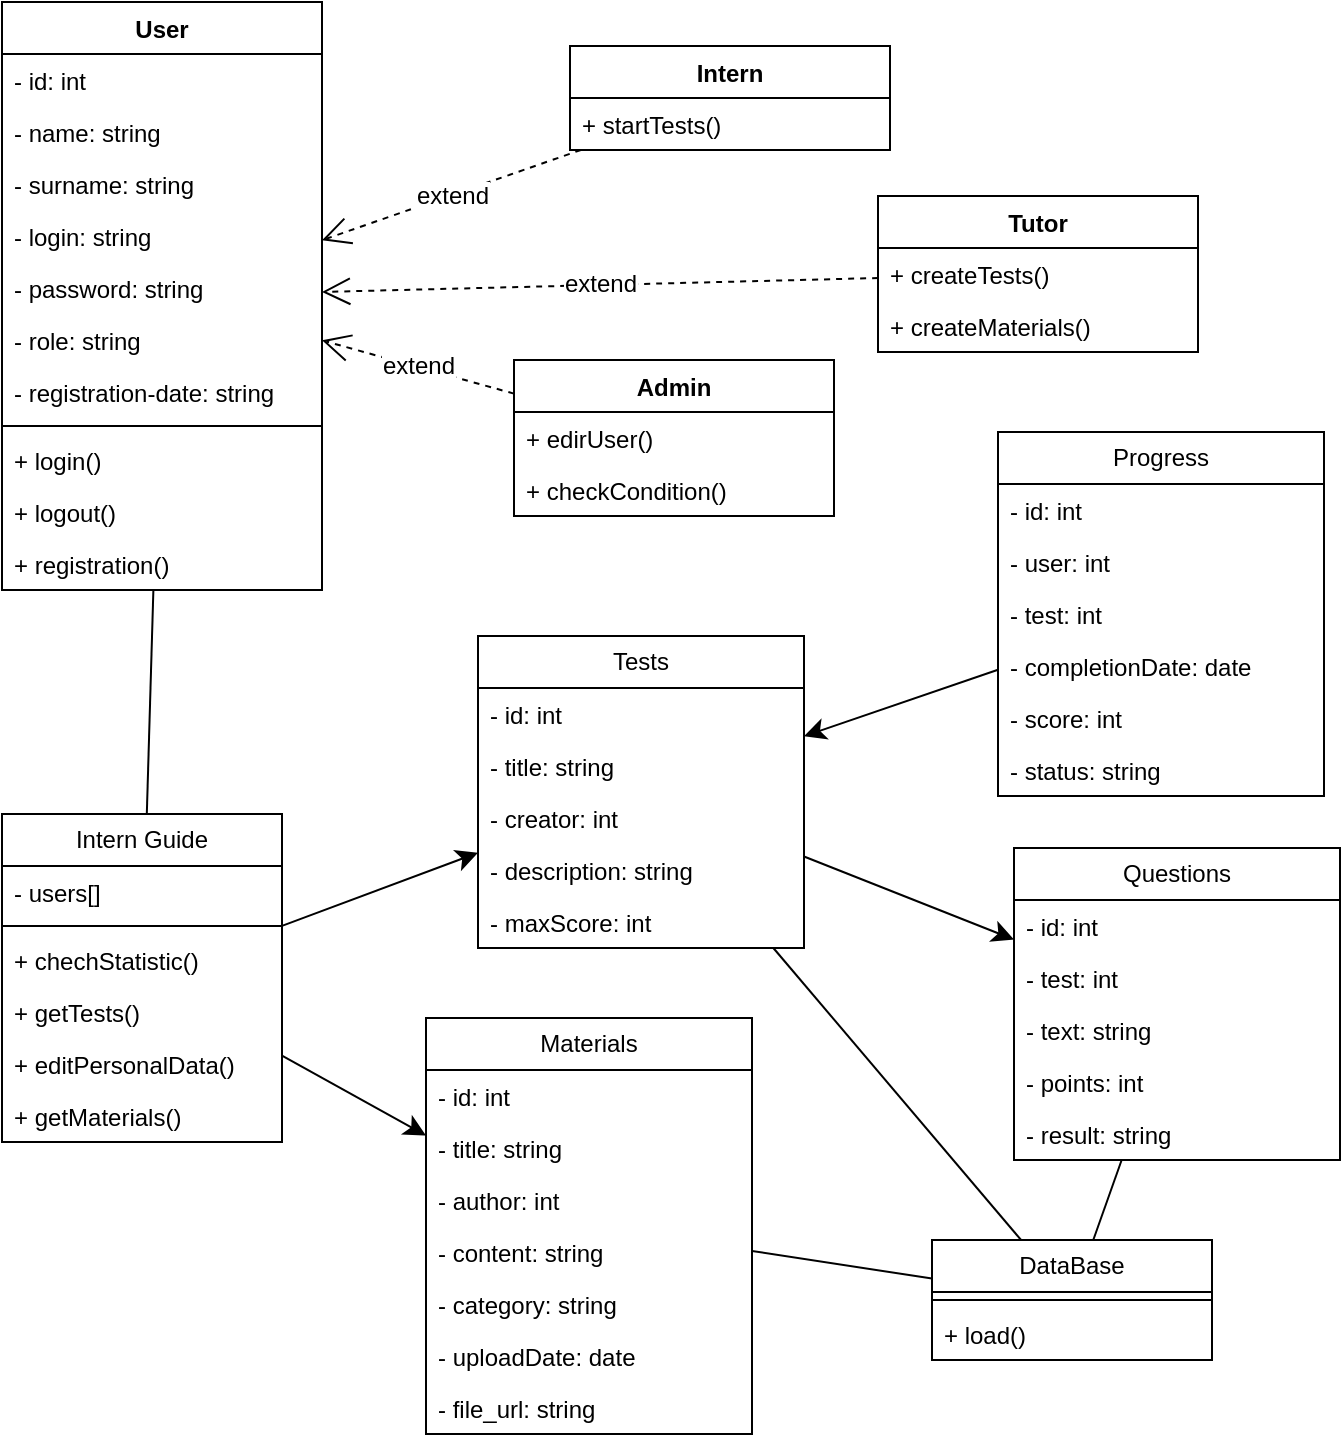 <mxfile version="27.1.4">
  <diagram name="Страница — 1" id="VITqMJHGawG_AV4IwLpY">
    <mxGraphModel dx="1314" dy="820" grid="0" gridSize="10" guides="1" tooltips="1" connect="1" arrows="1" fold="1" page="0" pageScale="1" pageWidth="827" pageHeight="1169" math="0" shadow="0">
      <root>
        <mxCell id="0" />
        <mxCell id="1" parent="0" />
        <mxCell id="oMOa3SXm_goFEWfaKYYf-68" style="edgeStyle=none;shape=connector;curved=1;rounded=0;orthogonalLoop=1;jettySize=auto;html=1;strokeColor=default;align=center;verticalAlign=middle;fontFamily=Helvetica;fontSize=12;fontColor=default;labelBackgroundColor=default;startFill=0;startSize=8;endArrow=none;endSize=8;" parent="1" source="oMOa3SXm_goFEWfaKYYf-75" target="oMOa3SXm_goFEWfaKYYf-40" edge="1">
          <mxGeometry relative="1" as="geometry">
            <mxPoint x="110.378" y="541" as="sourcePoint" />
          </mxGeometry>
        </mxCell>
        <mxCell id="oMOa3SXm_goFEWfaKYYf-27" value="Intern" style="swimlane;fontStyle=1;align=center;verticalAlign=top;childLayout=stackLayout;horizontal=1;startSize=26;horizontalStack=0;resizeParent=1;resizeParentMax=0;resizeLast=0;collapsible=1;marginBottom=0;whiteSpace=wrap;html=1;fontFamily=Helvetica;fontSize=12;fontColor=default;labelBackgroundColor=default;" parent="1" vertex="1">
          <mxGeometry x="63" y="230" width="160" height="52" as="geometry" />
        </mxCell>
        <mxCell id="ETJlWLN0DnFLkwmhsG7N-11" value="+ startTests()" style="text;strokeColor=none;fillColor=none;align=left;verticalAlign=top;spacingLeft=4;spacingRight=4;overflow=hidden;rotatable=0;points=[[0,0.5],[1,0.5]];portConstraint=eastwest;whiteSpace=wrap;html=1;fontFamily=Helvetica;fontSize=12;fontColor=default;labelBackgroundColor=default;" vertex="1" parent="oMOa3SXm_goFEWfaKYYf-27">
          <mxGeometry y="26" width="160" height="26" as="geometry" />
        </mxCell>
        <mxCell id="oMOa3SXm_goFEWfaKYYf-69" style="shape=connector;rounded=0;orthogonalLoop=1;jettySize=auto;html=1;strokeColor=default;align=center;verticalAlign=middle;fontFamily=Helvetica;fontSize=12;fontColor=default;labelBackgroundColor=default;startFill=0;startSize=8;endArrow=classic;endSize=8;endFill=1;" parent="1" source="oMOa3SXm_goFEWfaKYYf-40" target="oMOa3SXm_goFEWfaKYYf-58" edge="1">
          <mxGeometry relative="1" as="geometry" />
        </mxCell>
        <mxCell id="oMOa3SXm_goFEWfaKYYf-40" value="Intern Guide" style="swimlane;fontStyle=0;childLayout=stackLayout;horizontal=1;startSize=26;fillColor=none;horizontalStack=0;resizeParent=1;resizeParentMax=0;resizeLast=0;collapsible=1;marginBottom=0;whiteSpace=wrap;html=1;fontFamily=Helvetica;fontSize=12;fontColor=default;labelBackgroundColor=default;" parent="1" vertex="1">
          <mxGeometry x="-221" y="614" width="140" height="164" as="geometry" />
        </mxCell>
        <mxCell id="oMOa3SXm_goFEWfaKYYf-41" value="- users[]" style="text;strokeColor=none;fillColor=none;align=left;verticalAlign=top;spacingLeft=4;spacingRight=4;overflow=hidden;rotatable=0;points=[[0,0.5],[1,0.5]];portConstraint=eastwest;whiteSpace=wrap;html=1;fontFamily=Helvetica;fontSize=12;fontColor=default;labelBackgroundColor=default;" parent="oMOa3SXm_goFEWfaKYYf-40" vertex="1">
          <mxGeometry y="26" width="140" height="26" as="geometry" />
        </mxCell>
        <mxCell id="oMOa3SXm_goFEWfaKYYf-88" value="" style="line;strokeWidth=1;fillColor=none;align=left;verticalAlign=middle;spacingTop=-1;spacingLeft=3;spacingRight=3;rotatable=0;labelPosition=right;points=[];portConstraint=eastwest;strokeColor=inherit;fontFamily=Helvetica;fontSize=12;fontColor=default;labelBackgroundColor=default;" parent="oMOa3SXm_goFEWfaKYYf-40" vertex="1">
          <mxGeometry y="52" width="140" height="8" as="geometry" />
        </mxCell>
        <mxCell id="oMOa3SXm_goFEWfaKYYf-43" value="+ chechStatistic()" style="text;strokeColor=none;fillColor=none;align=left;verticalAlign=top;spacingLeft=4;spacingRight=4;overflow=hidden;rotatable=0;points=[[0,0.5],[1,0.5]];portConstraint=eastwest;whiteSpace=wrap;html=1;fontFamily=Helvetica;fontSize=12;fontColor=default;labelBackgroundColor=default;" parent="oMOa3SXm_goFEWfaKYYf-40" vertex="1">
          <mxGeometry y="60" width="140" height="26" as="geometry" />
        </mxCell>
        <mxCell id="oMOa3SXm_goFEWfaKYYf-45" value="+ getTests()" style="text;strokeColor=none;fillColor=none;align=left;verticalAlign=top;spacingLeft=4;spacingRight=4;overflow=hidden;rotatable=0;points=[[0,0.5],[1,0.5]];portConstraint=eastwest;whiteSpace=wrap;html=1;fontFamily=Helvetica;fontSize=12;fontColor=default;labelBackgroundColor=default;" parent="oMOa3SXm_goFEWfaKYYf-40" vertex="1">
          <mxGeometry y="86" width="140" height="26" as="geometry" />
        </mxCell>
        <mxCell id="tyJ0cd-NtEXDI8dohUUs-2" value="+ editPersonalData()" style="text;strokeColor=none;fillColor=none;align=left;verticalAlign=top;spacingLeft=4;spacingRight=4;overflow=hidden;rotatable=0;points=[[0,0.5],[1,0.5]];portConstraint=eastwest;whiteSpace=wrap;html=1;fontFamily=Helvetica;fontSize=12;fontColor=default;labelBackgroundColor=default;" parent="oMOa3SXm_goFEWfaKYYf-40" vertex="1">
          <mxGeometry y="112" width="140" height="26" as="geometry" />
        </mxCell>
        <mxCell id="ADmvLrewiLONtdfHCUF5-1" value="+ getMaterials()" style="text;strokeColor=none;fillColor=none;align=left;verticalAlign=top;spacingLeft=4;spacingRight=4;overflow=hidden;rotatable=0;points=[[0,0.5],[1,0.5]];portConstraint=eastwest;whiteSpace=wrap;html=1;fontFamily=Helvetica;fontSize=12;fontColor=default;labelBackgroundColor=default;" parent="oMOa3SXm_goFEWfaKYYf-40" vertex="1">
          <mxGeometry y="138" width="140" height="26" as="geometry" />
        </mxCell>
        <mxCell id="oMOa3SXm_goFEWfaKYYf-52" value="DataBase" style="swimlane;fontStyle=0;childLayout=stackLayout;horizontal=1;startSize=26;fillColor=none;horizontalStack=0;resizeParent=1;resizeParentMax=0;resizeLast=0;collapsible=1;marginBottom=0;whiteSpace=wrap;html=1;fontFamily=Helvetica;fontSize=12;fontColor=default;labelBackgroundColor=default;" parent="1" vertex="1">
          <mxGeometry x="244" y="827" width="140" height="60" as="geometry" />
        </mxCell>
        <mxCell id="oMOa3SXm_goFEWfaKYYf-90" value="" style="line;strokeWidth=1;fillColor=none;align=left;verticalAlign=middle;spacingTop=-1;spacingLeft=3;spacingRight=3;rotatable=0;labelPosition=right;points=[];portConstraint=eastwest;strokeColor=inherit;fontFamily=Helvetica;fontSize=12;fontColor=default;labelBackgroundColor=default;" parent="oMOa3SXm_goFEWfaKYYf-52" vertex="1">
          <mxGeometry y="26" width="140" height="8" as="geometry" />
        </mxCell>
        <mxCell id="oMOa3SXm_goFEWfaKYYf-54" value="+ load()" style="text;strokeColor=none;fillColor=none;align=left;verticalAlign=top;spacingLeft=4;spacingRight=4;overflow=hidden;rotatable=0;points=[[0,0.5],[1,0.5]];portConstraint=eastwest;whiteSpace=wrap;html=1;fontFamily=Helvetica;fontSize=12;fontColor=default;labelBackgroundColor=default;" parent="oMOa3SXm_goFEWfaKYYf-52" vertex="1">
          <mxGeometry y="34" width="140" height="26" as="geometry" />
        </mxCell>
        <mxCell id="oMOa3SXm_goFEWfaKYYf-58" value="Tests" style="swimlane;fontStyle=0;childLayout=stackLayout;horizontal=1;startSize=26;fillColor=none;horizontalStack=0;resizeParent=1;resizeParentMax=0;resizeLast=0;collapsible=1;marginBottom=0;whiteSpace=wrap;html=1;fontFamily=Helvetica;fontSize=12;fontColor=default;labelBackgroundColor=default;" parent="1" vertex="1">
          <mxGeometry x="17" y="525" width="163" height="156" as="geometry" />
        </mxCell>
        <mxCell id="ADmvLrewiLONtdfHCUF5-20" value="- id: int" style="text;strokeColor=none;fillColor=none;align=left;verticalAlign=top;spacingLeft=4;spacingRight=4;overflow=hidden;rotatable=0;points=[[0,0.5],[1,0.5]];portConstraint=eastwest;whiteSpace=wrap;html=1;fontFamily=Helvetica;fontSize=12;fontColor=default;labelBackgroundColor=default;" parent="oMOa3SXm_goFEWfaKYYf-58" vertex="1">
          <mxGeometry y="26" width="163" height="26" as="geometry" />
        </mxCell>
        <mxCell id="oMOa3SXm_goFEWfaKYYf-59" value="- title: string" style="text;strokeColor=none;fillColor=none;align=left;verticalAlign=top;spacingLeft=4;spacingRight=4;overflow=hidden;rotatable=0;points=[[0,0.5],[1,0.5]];portConstraint=eastwest;whiteSpace=wrap;html=1;fontFamily=Helvetica;fontSize=12;fontColor=default;labelBackgroundColor=default;" parent="oMOa3SXm_goFEWfaKYYf-58" vertex="1">
          <mxGeometry y="52" width="163" height="26" as="geometry" />
        </mxCell>
        <mxCell id="ADmvLrewiLONtdfHCUF5-19" value="- creator: int" style="text;strokeColor=none;fillColor=none;align=left;verticalAlign=top;spacingLeft=4;spacingRight=4;overflow=hidden;rotatable=0;points=[[0,0.5],[1,0.5]];portConstraint=eastwest;whiteSpace=wrap;html=1;fontFamily=Helvetica;fontSize=12;fontColor=default;labelBackgroundColor=default;" parent="oMOa3SXm_goFEWfaKYYf-58" vertex="1">
          <mxGeometry y="78" width="163" height="26" as="geometry" />
        </mxCell>
        <mxCell id="oMOa3SXm_goFEWfaKYYf-60" value="- description: string" style="text;strokeColor=none;fillColor=none;align=left;verticalAlign=top;spacingLeft=4;spacingRight=4;overflow=hidden;rotatable=0;points=[[0,0.5],[1,0.5]];portConstraint=eastwest;whiteSpace=wrap;html=1;fontFamily=Helvetica;fontSize=12;fontColor=default;labelBackgroundColor=default;" parent="oMOa3SXm_goFEWfaKYYf-58" vertex="1">
          <mxGeometry y="104" width="163" height="26" as="geometry" />
        </mxCell>
        <mxCell id="oMOa3SXm_goFEWfaKYYf-61" value="- maxScore: int" style="text;strokeColor=none;fillColor=none;align=left;verticalAlign=top;spacingLeft=4;spacingRight=4;overflow=hidden;rotatable=0;points=[[0,0.5],[1,0.5]];portConstraint=eastwest;whiteSpace=wrap;html=1;fontFamily=Helvetica;fontSize=12;fontColor=default;labelBackgroundColor=default;" parent="oMOa3SXm_goFEWfaKYYf-58" vertex="1">
          <mxGeometry y="130" width="163" height="26" as="geometry" />
        </mxCell>
        <mxCell id="oMOa3SXm_goFEWfaKYYf-64" value="extend" style="endArrow=open;endSize=12;dashed=1;html=1;rounded=0;strokeColor=default;align=center;verticalAlign=middle;fontFamily=Helvetica;fontSize=12;fontColor=default;labelBackgroundColor=default;edgeStyle=none;curved=1;" parent="1" source="oMOa3SXm_goFEWfaKYYf-27" target="oMOa3SXm_goFEWfaKYYf-75" edge="1">
          <mxGeometry width="160" relative="1" as="geometry">
            <mxPoint x="248" y="402" as="sourcePoint" />
            <mxPoint x="181" y="464.517" as="targetPoint" />
          </mxGeometry>
        </mxCell>
        <mxCell id="oMOa3SXm_goFEWfaKYYf-75" value="User" style="swimlane;fontStyle=1;align=center;verticalAlign=top;childLayout=stackLayout;horizontal=1;startSize=26;horizontalStack=0;resizeParent=1;resizeParentMax=0;resizeLast=0;collapsible=1;marginBottom=0;whiteSpace=wrap;html=1;fontFamily=Helvetica;fontSize=12;fontColor=default;labelBackgroundColor=default;" parent="1" vertex="1">
          <mxGeometry x="-221" y="208" width="160" height="294" as="geometry" />
        </mxCell>
        <mxCell id="oMOa3SXm_goFEWfaKYYf-83" value="- id: int" style="text;strokeColor=none;fillColor=none;align=left;verticalAlign=top;spacingLeft=4;spacingRight=4;overflow=hidden;rotatable=0;points=[[0,0.5],[1,0.5]];portConstraint=eastwest;whiteSpace=wrap;html=1;fontFamily=Helvetica;fontSize=12;fontColor=default;labelBackgroundColor=default;" parent="oMOa3SXm_goFEWfaKYYf-75" vertex="1">
          <mxGeometry y="26" width="160" height="26" as="geometry" />
        </mxCell>
        <mxCell id="oMOa3SXm_goFEWfaKYYf-84" value="- name: string" style="text;strokeColor=none;fillColor=none;align=left;verticalAlign=top;spacingLeft=4;spacingRight=4;overflow=hidden;rotatable=0;points=[[0,0.5],[1,0.5]];portConstraint=eastwest;whiteSpace=wrap;html=1;fontFamily=Helvetica;fontSize=12;fontColor=default;labelBackgroundColor=default;" parent="oMOa3SXm_goFEWfaKYYf-75" vertex="1">
          <mxGeometry y="52" width="160" height="26" as="geometry" />
        </mxCell>
        <mxCell id="tyJ0cd-NtEXDI8dohUUs-1" value="- surname: string" style="text;strokeColor=none;fillColor=none;align=left;verticalAlign=top;spacingLeft=4;spacingRight=4;overflow=hidden;rotatable=0;points=[[0,0.5],[1,0.5]];portConstraint=eastwest;whiteSpace=wrap;html=1;fontFamily=Helvetica;fontSize=12;fontColor=default;labelBackgroundColor=default;" parent="oMOa3SXm_goFEWfaKYYf-75" vertex="1">
          <mxGeometry y="78" width="160" height="26" as="geometry" />
        </mxCell>
        <mxCell id="oMOa3SXm_goFEWfaKYYf-85" value="- login: string" style="text;strokeColor=none;fillColor=none;align=left;verticalAlign=top;spacingLeft=4;spacingRight=4;overflow=hidden;rotatable=0;points=[[0,0.5],[1,0.5]];portConstraint=eastwest;whiteSpace=wrap;html=1;fontFamily=Helvetica;fontSize=12;fontColor=default;labelBackgroundColor=default;" parent="oMOa3SXm_goFEWfaKYYf-75" vertex="1">
          <mxGeometry y="104" width="160" height="26" as="geometry" />
        </mxCell>
        <mxCell id="oMOa3SXm_goFEWfaKYYf-86" value="- password: string" style="text;strokeColor=none;fillColor=none;align=left;verticalAlign=top;spacingLeft=4;spacingRight=4;overflow=hidden;rotatable=0;points=[[0,0.5],[1,0.5]];portConstraint=eastwest;whiteSpace=wrap;html=1;fontFamily=Helvetica;fontSize=12;fontColor=default;labelBackgroundColor=default;" parent="oMOa3SXm_goFEWfaKYYf-75" vertex="1">
          <mxGeometry y="130" width="160" height="26" as="geometry" />
        </mxCell>
        <mxCell id="ETJlWLN0DnFLkwmhsG7N-2" value="- role: string" style="text;strokeColor=none;fillColor=none;align=left;verticalAlign=top;spacingLeft=4;spacingRight=4;overflow=hidden;rotatable=0;points=[[0,0.5],[1,0.5]];portConstraint=eastwest;whiteSpace=wrap;html=1;fontFamily=Helvetica;fontSize=12;fontColor=default;labelBackgroundColor=default;" vertex="1" parent="oMOa3SXm_goFEWfaKYYf-75">
          <mxGeometry y="156" width="160" height="26" as="geometry" />
        </mxCell>
        <mxCell id="ETJlWLN0DnFLkwmhsG7N-1" value="- registration-date: string" style="text;strokeColor=none;fillColor=none;align=left;verticalAlign=top;spacingLeft=4;spacingRight=4;overflow=hidden;rotatable=0;points=[[0,0.5],[1,0.5]];portConstraint=eastwest;whiteSpace=wrap;html=1;fontFamily=Helvetica;fontSize=12;fontColor=default;labelBackgroundColor=default;" vertex="1" parent="oMOa3SXm_goFEWfaKYYf-75">
          <mxGeometry y="182" width="160" height="26" as="geometry" />
        </mxCell>
        <mxCell id="oMOa3SXm_goFEWfaKYYf-77" value="" style="line;strokeWidth=1;fillColor=none;align=left;verticalAlign=middle;spacingTop=-1;spacingLeft=3;spacingRight=3;rotatable=0;labelPosition=right;points=[];portConstraint=eastwest;strokeColor=inherit;fontFamily=Helvetica;fontSize=12;fontColor=default;labelBackgroundColor=default;" parent="oMOa3SXm_goFEWfaKYYf-75" vertex="1">
          <mxGeometry y="208" width="160" height="8" as="geometry" />
        </mxCell>
        <mxCell id="oMOa3SXm_goFEWfaKYYf-78" value="+ login()" style="text;strokeColor=none;fillColor=none;align=left;verticalAlign=top;spacingLeft=4;spacingRight=4;overflow=hidden;rotatable=0;points=[[0,0.5],[1,0.5]];portConstraint=eastwest;whiteSpace=wrap;html=1;fontFamily=Helvetica;fontSize=12;fontColor=default;labelBackgroundColor=default;" parent="oMOa3SXm_goFEWfaKYYf-75" vertex="1">
          <mxGeometry y="216" width="160" height="26" as="geometry" />
        </mxCell>
        <mxCell id="oMOa3SXm_goFEWfaKYYf-87" value="+ logout()" style="text;strokeColor=none;fillColor=none;align=left;verticalAlign=top;spacingLeft=4;spacingRight=4;overflow=hidden;rotatable=0;points=[[0,0.5],[1,0.5]];portConstraint=eastwest;whiteSpace=wrap;html=1;fontFamily=Helvetica;fontSize=12;fontColor=default;labelBackgroundColor=default;" parent="oMOa3SXm_goFEWfaKYYf-75" vertex="1">
          <mxGeometry y="242" width="160" height="26" as="geometry" />
        </mxCell>
        <mxCell id="ETJlWLN0DnFLkwmhsG7N-7" value="+ registration()" style="text;strokeColor=none;fillColor=none;align=left;verticalAlign=top;spacingLeft=4;spacingRight=4;overflow=hidden;rotatable=0;points=[[0,0.5],[1,0.5]];portConstraint=eastwest;whiteSpace=wrap;html=1;fontFamily=Helvetica;fontSize=12;fontColor=default;labelBackgroundColor=default;" vertex="1" parent="oMOa3SXm_goFEWfaKYYf-75">
          <mxGeometry y="268" width="160" height="26" as="geometry" />
        </mxCell>
        <mxCell id="ADmvLrewiLONtdfHCUF5-2" value="&lt;span style=&quot;text-align: left;&quot;&gt;Materials&lt;/span&gt;" style="swimlane;fontStyle=0;childLayout=stackLayout;horizontal=1;startSize=26;fillColor=none;horizontalStack=0;resizeParent=1;resizeParentMax=0;resizeLast=0;collapsible=1;marginBottom=0;whiteSpace=wrap;html=1;fontFamily=Helvetica;fontSize=12;fontColor=default;labelBackgroundColor=default;" parent="1" vertex="1">
          <mxGeometry x="-9" y="716" width="163" height="208" as="geometry" />
        </mxCell>
        <mxCell id="ADmvLrewiLONtdfHCUF5-25" value="- id: int" style="text;strokeColor=none;fillColor=none;align=left;verticalAlign=top;spacingLeft=4;spacingRight=4;overflow=hidden;rotatable=0;points=[[0,0.5],[1,0.5]];portConstraint=eastwest;whiteSpace=wrap;html=1;fontFamily=Helvetica;fontSize=12;fontColor=default;labelBackgroundColor=default;" parent="ADmvLrewiLONtdfHCUF5-2" vertex="1">
          <mxGeometry y="26" width="163" height="26" as="geometry" />
        </mxCell>
        <mxCell id="ETJlWLN0DnFLkwmhsG7N-17" value="- title: string" style="text;strokeColor=none;fillColor=none;align=left;verticalAlign=top;spacingLeft=4;spacingRight=4;overflow=hidden;rotatable=0;points=[[0,0.5],[1,0.5]];portConstraint=eastwest;whiteSpace=wrap;html=1;fontFamily=Helvetica;fontSize=12;fontColor=default;labelBackgroundColor=default;" vertex="1" parent="ADmvLrewiLONtdfHCUF5-2">
          <mxGeometry y="52" width="163" height="26" as="geometry" />
        </mxCell>
        <mxCell id="ADmvLrewiLONtdfHCUF5-3" value="- author: int" style="text;strokeColor=none;fillColor=none;align=left;verticalAlign=top;spacingLeft=4;spacingRight=4;overflow=hidden;rotatable=0;points=[[0,0.5],[1,0.5]];portConstraint=eastwest;whiteSpace=wrap;html=1;fontFamily=Helvetica;fontSize=12;fontColor=default;labelBackgroundColor=default;" parent="ADmvLrewiLONtdfHCUF5-2" vertex="1">
          <mxGeometry y="78" width="163" height="26" as="geometry" />
        </mxCell>
        <mxCell id="ADmvLrewiLONtdfHCUF5-4" value="- content: string" style="text;strokeColor=none;fillColor=none;align=left;verticalAlign=top;spacingLeft=4;spacingRight=4;overflow=hidden;rotatable=0;points=[[0,0.5],[1,0.5]];portConstraint=eastwest;whiteSpace=wrap;html=1;fontFamily=Helvetica;fontSize=12;fontColor=default;labelBackgroundColor=default;" parent="ADmvLrewiLONtdfHCUF5-2" vertex="1">
          <mxGeometry y="104" width="163" height="26" as="geometry" />
        </mxCell>
        <mxCell id="ADmvLrewiLONtdfHCUF5-5" value="- category: string" style="text;strokeColor=none;fillColor=none;align=left;verticalAlign=top;spacingLeft=4;spacingRight=4;overflow=hidden;rotatable=0;points=[[0,0.5],[1,0.5]];portConstraint=eastwest;whiteSpace=wrap;html=1;fontFamily=Helvetica;fontSize=12;fontColor=default;labelBackgroundColor=default;" parent="ADmvLrewiLONtdfHCUF5-2" vertex="1">
          <mxGeometry y="130" width="163" height="26" as="geometry" />
        </mxCell>
        <mxCell id="ETJlWLN0DnFLkwmhsG7N-18" value="- uploadDate: date" style="text;strokeColor=none;fillColor=none;align=left;verticalAlign=top;spacingLeft=4;spacingRight=4;overflow=hidden;rotatable=0;points=[[0,0.5],[1,0.5]];portConstraint=eastwest;whiteSpace=wrap;html=1;fontFamily=Helvetica;fontSize=12;fontColor=default;labelBackgroundColor=default;" vertex="1" parent="ADmvLrewiLONtdfHCUF5-2">
          <mxGeometry y="156" width="163" height="26" as="geometry" />
        </mxCell>
        <mxCell id="ETJlWLN0DnFLkwmhsG7N-19" value="- file_url: string" style="text;strokeColor=none;fillColor=none;align=left;verticalAlign=top;spacingLeft=4;spacingRight=4;overflow=hidden;rotatable=0;points=[[0,0.5],[1,0.5]];portConstraint=eastwest;whiteSpace=wrap;html=1;fontFamily=Helvetica;fontSize=12;fontColor=default;labelBackgroundColor=default;" vertex="1" parent="ADmvLrewiLONtdfHCUF5-2">
          <mxGeometry y="182" width="163" height="26" as="geometry" />
        </mxCell>
        <mxCell id="ADmvLrewiLONtdfHCUF5-8" style="shape=connector;rounded=0;orthogonalLoop=1;jettySize=auto;html=1;strokeColor=default;align=center;verticalAlign=middle;fontFamily=Helvetica;fontSize=12;fontColor=default;labelBackgroundColor=default;startFill=0;startSize=8;endArrow=classic;endSize=8;endFill=1;" parent="1" source="oMOa3SXm_goFEWfaKYYf-40" target="ADmvLrewiLONtdfHCUF5-2" edge="1">
          <mxGeometry relative="1" as="geometry">
            <mxPoint x="189" y="685" as="sourcePoint" />
            <mxPoint x="267" y="666" as="targetPoint" />
          </mxGeometry>
        </mxCell>
        <mxCell id="ADmvLrewiLONtdfHCUF5-12" style="edgeStyle=none;shape=connector;curved=1;rounded=0;orthogonalLoop=1;jettySize=auto;html=1;strokeColor=default;align=center;verticalAlign=middle;fontFamily=Helvetica;fontSize=12;fontColor=default;labelBackgroundColor=default;startFill=0;startSize=8;endArrow=none;endSize=8;" parent="1" source="ADmvLrewiLONtdfHCUF5-2" target="oMOa3SXm_goFEWfaKYYf-52" edge="1">
          <mxGeometry relative="1" as="geometry">
            <mxPoint x="212" y="774" as="sourcePoint" />
            <mxPoint x="276" y="797" as="targetPoint" />
          </mxGeometry>
        </mxCell>
        <mxCell id="ADmvLrewiLONtdfHCUF5-13" value="Questions" style="swimlane;fontStyle=0;childLayout=stackLayout;horizontal=1;startSize=26;fillColor=none;horizontalStack=0;resizeParent=1;resizeParentMax=0;resizeLast=0;collapsible=1;marginBottom=0;whiteSpace=wrap;html=1;fontFamily=Helvetica;fontSize=12;fontColor=default;labelBackgroundColor=default;" parent="1" vertex="1">
          <mxGeometry x="285" y="631" width="163" height="156" as="geometry" />
        </mxCell>
        <mxCell id="ADmvLrewiLONtdfHCUF5-14" value="- id: int" style="text;strokeColor=none;fillColor=none;align=left;verticalAlign=top;spacingLeft=4;spacingRight=4;overflow=hidden;rotatable=0;points=[[0,0.5],[1,0.5]];portConstraint=eastwest;whiteSpace=wrap;html=1;fontFamily=Helvetica;fontSize=12;fontColor=default;labelBackgroundColor=default;" parent="ADmvLrewiLONtdfHCUF5-13" vertex="1">
          <mxGeometry y="26" width="163" height="26" as="geometry" />
        </mxCell>
        <mxCell id="ADmvLrewiLONtdfHCUF5-15" value="- test: int" style="text;strokeColor=none;fillColor=none;align=left;verticalAlign=top;spacingLeft=4;spacingRight=4;overflow=hidden;rotatable=0;points=[[0,0.5],[1,0.5]];portConstraint=eastwest;whiteSpace=wrap;html=1;fontFamily=Helvetica;fontSize=12;fontColor=default;labelBackgroundColor=default;" parent="ADmvLrewiLONtdfHCUF5-13" vertex="1">
          <mxGeometry y="52" width="163" height="26" as="geometry" />
        </mxCell>
        <mxCell id="ETJlWLN0DnFLkwmhsG7N-20" value="- text: string" style="text;strokeColor=none;fillColor=none;align=left;verticalAlign=top;spacingLeft=4;spacingRight=4;overflow=hidden;rotatable=0;points=[[0,0.5],[1,0.5]];portConstraint=eastwest;whiteSpace=wrap;html=1;fontFamily=Helvetica;fontSize=12;fontColor=default;labelBackgroundColor=default;" vertex="1" parent="ADmvLrewiLONtdfHCUF5-13">
          <mxGeometry y="78" width="163" height="26" as="geometry" />
        </mxCell>
        <mxCell id="ETJlWLN0DnFLkwmhsG7N-21" value="- points: int" style="text;strokeColor=none;fillColor=none;align=left;verticalAlign=top;spacingLeft=4;spacingRight=4;overflow=hidden;rotatable=0;points=[[0,0.5],[1,0.5]];portConstraint=eastwest;whiteSpace=wrap;html=1;fontFamily=Helvetica;fontSize=12;fontColor=default;labelBackgroundColor=default;" vertex="1" parent="ADmvLrewiLONtdfHCUF5-13">
          <mxGeometry y="104" width="163" height="26" as="geometry" />
        </mxCell>
        <mxCell id="ETJlWLN0DnFLkwmhsG7N-22" value="- result: string" style="text;strokeColor=none;fillColor=none;align=left;verticalAlign=top;spacingLeft=4;spacingRight=4;overflow=hidden;rotatable=0;points=[[0,0.5],[1,0.5]];portConstraint=eastwest;whiteSpace=wrap;html=1;fontFamily=Helvetica;fontSize=12;fontColor=default;labelBackgroundColor=default;" vertex="1" parent="ADmvLrewiLONtdfHCUF5-13">
          <mxGeometry y="130" width="163" height="26" as="geometry" />
        </mxCell>
        <mxCell id="ADmvLrewiLONtdfHCUF5-21" style="shape=connector;rounded=0;orthogonalLoop=1;jettySize=auto;html=1;strokeColor=default;align=center;verticalAlign=middle;fontFamily=Helvetica;fontSize=12;fontColor=default;labelBackgroundColor=default;startFill=0;startSize=8;endArrow=classic;endSize=8;endFill=1;" parent="1" source="oMOa3SXm_goFEWfaKYYf-58" target="ADmvLrewiLONtdfHCUF5-13" edge="1">
          <mxGeometry relative="1" as="geometry">
            <mxPoint x="-29" y="792" as="sourcePoint" />
            <mxPoint x="49" y="781" as="targetPoint" />
          </mxGeometry>
        </mxCell>
        <mxCell id="ADmvLrewiLONtdfHCUF5-22" style="edgeStyle=none;shape=connector;curved=1;rounded=0;orthogonalLoop=1;jettySize=auto;html=1;strokeColor=default;align=center;verticalAlign=middle;fontFamily=Helvetica;fontSize=12;fontColor=default;labelBackgroundColor=default;startFill=0;startSize=8;endArrow=none;endSize=8;" parent="1" source="oMOa3SXm_goFEWfaKYYf-58" target="oMOa3SXm_goFEWfaKYYf-52" edge="1">
          <mxGeometry relative="1" as="geometry">
            <mxPoint x="202" y="996" as="sourcePoint" />
            <mxPoint x="346" y="956" as="targetPoint" />
          </mxGeometry>
        </mxCell>
        <mxCell id="ADmvLrewiLONtdfHCUF5-23" style="edgeStyle=none;shape=connector;curved=1;rounded=0;orthogonalLoop=1;jettySize=auto;html=1;strokeColor=default;align=center;verticalAlign=middle;fontFamily=Helvetica;fontSize=12;fontColor=default;labelBackgroundColor=default;startFill=0;startSize=8;endArrow=none;endSize=8;" parent="1" source="ADmvLrewiLONtdfHCUF5-13" target="oMOa3SXm_goFEWfaKYYf-52" edge="1">
          <mxGeometry relative="1" as="geometry">
            <mxPoint x="212" y="1006" as="sourcePoint" />
            <mxPoint x="356" y="966" as="targetPoint" />
          </mxGeometry>
        </mxCell>
        <mxCell id="ETJlWLN0DnFLkwmhsG7N-3" value="Tutor" style="swimlane;fontStyle=1;align=center;verticalAlign=top;childLayout=stackLayout;horizontal=1;startSize=26;horizontalStack=0;resizeParent=1;resizeParentMax=0;resizeLast=0;collapsible=1;marginBottom=0;whiteSpace=wrap;html=1;fontFamily=Helvetica;fontSize=12;fontColor=default;labelBackgroundColor=default;" vertex="1" parent="1">
          <mxGeometry x="217" y="305" width="160" height="78" as="geometry" />
        </mxCell>
        <mxCell id="ETJlWLN0DnFLkwmhsG7N-12" value="+ createTests()" style="text;strokeColor=none;fillColor=none;align=left;verticalAlign=top;spacingLeft=4;spacingRight=4;overflow=hidden;rotatable=0;points=[[0,0.5],[1,0.5]];portConstraint=eastwest;whiteSpace=wrap;html=1;fontFamily=Helvetica;fontSize=12;fontColor=default;labelBackgroundColor=default;" vertex="1" parent="ETJlWLN0DnFLkwmhsG7N-3">
          <mxGeometry y="26" width="160" height="26" as="geometry" />
        </mxCell>
        <mxCell id="ETJlWLN0DnFLkwmhsG7N-13" value="+ createMaterials()" style="text;strokeColor=none;fillColor=none;align=left;verticalAlign=top;spacingLeft=4;spacingRight=4;overflow=hidden;rotatable=0;points=[[0,0.5],[1,0.5]];portConstraint=eastwest;whiteSpace=wrap;html=1;fontFamily=Helvetica;fontSize=12;fontColor=default;labelBackgroundColor=default;" vertex="1" parent="ETJlWLN0DnFLkwmhsG7N-3">
          <mxGeometry y="52" width="160" height="26" as="geometry" />
        </mxCell>
        <mxCell id="ETJlWLN0DnFLkwmhsG7N-4" value="Admin" style="swimlane;fontStyle=1;align=center;verticalAlign=top;childLayout=stackLayout;horizontal=1;startSize=26;horizontalStack=0;resizeParent=1;resizeParentMax=0;resizeLast=0;collapsible=1;marginBottom=0;whiteSpace=wrap;html=1;fontFamily=Helvetica;fontSize=12;fontColor=default;labelBackgroundColor=default;" vertex="1" parent="1">
          <mxGeometry x="35" y="387" width="160" height="78" as="geometry" />
        </mxCell>
        <mxCell id="ETJlWLN0DnFLkwmhsG7N-15" value="+ edirUser()" style="text;strokeColor=none;fillColor=none;align=left;verticalAlign=top;spacingLeft=4;spacingRight=4;overflow=hidden;rotatable=0;points=[[0,0.5],[1,0.5]];portConstraint=eastwest;whiteSpace=wrap;html=1;fontFamily=Helvetica;fontSize=12;fontColor=default;labelBackgroundColor=default;" vertex="1" parent="ETJlWLN0DnFLkwmhsG7N-4">
          <mxGeometry y="26" width="160" height="26" as="geometry" />
        </mxCell>
        <mxCell id="ETJlWLN0DnFLkwmhsG7N-16" value="+ checkCondition()" style="text;strokeColor=none;fillColor=none;align=left;verticalAlign=top;spacingLeft=4;spacingRight=4;overflow=hidden;rotatable=0;points=[[0,0.5],[1,0.5]];portConstraint=eastwest;whiteSpace=wrap;html=1;fontFamily=Helvetica;fontSize=12;fontColor=default;labelBackgroundColor=default;" vertex="1" parent="ETJlWLN0DnFLkwmhsG7N-4">
          <mxGeometry y="52" width="160" height="26" as="geometry" />
        </mxCell>
        <mxCell id="ETJlWLN0DnFLkwmhsG7N-5" value="extend" style="endArrow=open;endSize=12;dashed=1;html=1;rounded=0;strokeColor=default;align=center;verticalAlign=middle;fontFamily=Helvetica;fontSize=12;fontColor=default;labelBackgroundColor=default;edgeStyle=none;curved=1;" edge="1" parent="1" source="ETJlWLN0DnFLkwmhsG7N-3" target="oMOa3SXm_goFEWfaKYYf-75">
          <mxGeometry width="160" relative="1" as="geometry">
            <mxPoint x="252" y="359" as="sourcePoint" />
            <mxPoint x="47" y="427" as="targetPoint" />
          </mxGeometry>
        </mxCell>
        <mxCell id="ETJlWLN0DnFLkwmhsG7N-6" value="extend" style="endArrow=open;endSize=12;dashed=1;html=1;rounded=0;strokeColor=default;align=center;verticalAlign=middle;fontFamily=Helvetica;fontSize=12;fontColor=default;labelBackgroundColor=default;edgeStyle=none;curved=1;" edge="1" parent="1" source="ETJlWLN0DnFLkwmhsG7N-4" target="oMOa3SXm_goFEWfaKYYf-75">
          <mxGeometry width="160" relative="1" as="geometry">
            <mxPoint x="201" y="395" as="sourcePoint" />
            <mxPoint x="-4" y="463" as="targetPoint" />
          </mxGeometry>
        </mxCell>
        <mxCell id="ETJlWLN0DnFLkwmhsG7N-23" value="Progress" style="swimlane;fontStyle=0;childLayout=stackLayout;horizontal=1;startSize=26;fillColor=none;horizontalStack=0;resizeParent=1;resizeParentMax=0;resizeLast=0;collapsible=1;marginBottom=0;whiteSpace=wrap;html=1;fontFamily=Helvetica;fontSize=12;fontColor=default;labelBackgroundColor=default;" vertex="1" parent="1">
          <mxGeometry x="277" y="423" width="163" height="182" as="geometry" />
        </mxCell>
        <mxCell id="ETJlWLN0DnFLkwmhsG7N-24" value="- id: int" style="text;strokeColor=none;fillColor=none;align=left;verticalAlign=top;spacingLeft=4;spacingRight=4;overflow=hidden;rotatable=0;points=[[0,0.5],[1,0.5]];portConstraint=eastwest;whiteSpace=wrap;html=1;fontFamily=Helvetica;fontSize=12;fontColor=default;labelBackgroundColor=default;" vertex="1" parent="ETJlWLN0DnFLkwmhsG7N-23">
          <mxGeometry y="26" width="163" height="26" as="geometry" />
        </mxCell>
        <mxCell id="ETJlWLN0DnFLkwmhsG7N-25" value="- user: int" style="text;strokeColor=none;fillColor=none;align=left;verticalAlign=top;spacingLeft=4;spacingRight=4;overflow=hidden;rotatable=0;points=[[0,0.5],[1,0.5]];portConstraint=eastwest;whiteSpace=wrap;html=1;fontFamily=Helvetica;fontSize=12;fontColor=default;labelBackgroundColor=default;" vertex="1" parent="ETJlWLN0DnFLkwmhsG7N-23">
          <mxGeometry y="52" width="163" height="26" as="geometry" />
        </mxCell>
        <mxCell id="ETJlWLN0DnFLkwmhsG7N-26" value="- test: int" style="text;strokeColor=none;fillColor=none;align=left;verticalAlign=top;spacingLeft=4;spacingRight=4;overflow=hidden;rotatable=0;points=[[0,0.5],[1,0.5]];portConstraint=eastwest;whiteSpace=wrap;html=1;fontFamily=Helvetica;fontSize=12;fontColor=default;labelBackgroundColor=default;" vertex="1" parent="ETJlWLN0DnFLkwmhsG7N-23">
          <mxGeometry y="78" width="163" height="26" as="geometry" />
        </mxCell>
        <mxCell id="ETJlWLN0DnFLkwmhsG7N-27" value="- completionDate: date" style="text;strokeColor=none;fillColor=none;align=left;verticalAlign=top;spacingLeft=4;spacingRight=4;overflow=hidden;rotatable=0;points=[[0,0.5],[1,0.5]];portConstraint=eastwest;whiteSpace=wrap;html=1;fontFamily=Helvetica;fontSize=12;fontColor=default;labelBackgroundColor=default;" vertex="1" parent="ETJlWLN0DnFLkwmhsG7N-23">
          <mxGeometry y="104" width="163" height="26" as="geometry" />
        </mxCell>
        <mxCell id="ETJlWLN0DnFLkwmhsG7N-28" value="- score: int" style="text;strokeColor=none;fillColor=none;align=left;verticalAlign=top;spacingLeft=4;spacingRight=4;overflow=hidden;rotatable=0;points=[[0,0.5],[1,0.5]];portConstraint=eastwest;whiteSpace=wrap;html=1;fontFamily=Helvetica;fontSize=12;fontColor=default;labelBackgroundColor=default;" vertex="1" parent="ETJlWLN0DnFLkwmhsG7N-23">
          <mxGeometry y="130" width="163" height="26" as="geometry" />
        </mxCell>
        <mxCell id="ETJlWLN0DnFLkwmhsG7N-29" value="- status: string" style="text;strokeColor=none;fillColor=none;align=left;verticalAlign=top;spacingLeft=4;spacingRight=4;overflow=hidden;rotatable=0;points=[[0,0.5],[1,0.5]];portConstraint=eastwest;whiteSpace=wrap;html=1;fontFamily=Helvetica;fontSize=12;fontColor=default;labelBackgroundColor=default;" vertex="1" parent="ETJlWLN0DnFLkwmhsG7N-23">
          <mxGeometry y="156" width="163" height="26" as="geometry" />
        </mxCell>
        <mxCell id="ETJlWLN0DnFLkwmhsG7N-30" style="shape=connector;rounded=0;orthogonalLoop=1;jettySize=auto;html=1;strokeColor=default;align=center;verticalAlign=middle;fontFamily=Helvetica;fontSize=12;fontColor=default;labelBackgroundColor=default;startFill=0;startSize=8;endArrow=classic;endSize=8;endFill=1;" edge="1" parent="1" source="ETJlWLN0DnFLkwmhsG7N-23" target="oMOa3SXm_goFEWfaKYYf-58">
          <mxGeometry relative="1" as="geometry">
            <mxPoint x="584" y="535" as="sourcePoint" />
            <mxPoint x="762" y="523" as="targetPoint" />
          </mxGeometry>
        </mxCell>
      </root>
    </mxGraphModel>
  </diagram>
</mxfile>

